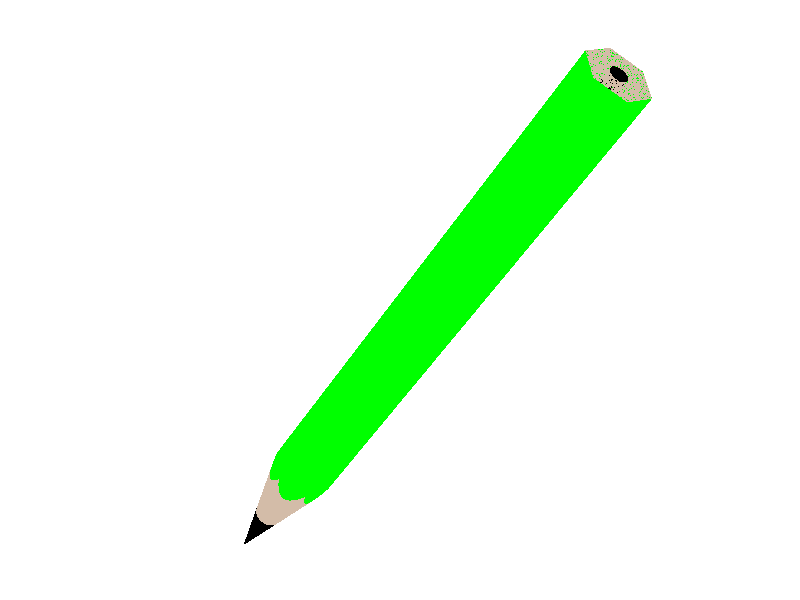 #include "shapes.inc"
#include "colors.inc"

camera{
  location <0,30,-40>
  look_at <0,2,0>
  angle 30
}

light_source{ <15,0,-15> color White}
light_source{ <0,15,0> color White}
light_source{ <-8,15,0> color White} 
#declare y1 = 13;
difference{
	union{
		intersection{
			object{Cube scale<2.0, y1, 1.0> }
			object{Cube scale<2.0, y1, 1.0> rotate y*60}
			object{Cube scale<2.0, y1, 1.0> rotate y*120}
			pigment{color Green}
		}
		union{
			intersection{
				object{Cube scale<2.0, y1+0.001, 1.0> }
				object{Cube scale<2.0, y1+0.001, 1.0> rotate y*60}
				object{Cube scale<2.0, y1+0.001, 1.0> rotate y*120}
				
				pigment{color MediumWood}
			}
			cylinder{<0, 0, 0>,<0, -y1-0.02,0>,0.3 }
			translate<0,-0.001,0>
		}
	}
	difference{
		cylinder{<0,y1-7.0,0>,<0,y1+0.001,0>,1.5}
		union{
			cone{<0,y1-7,0>,1.5,<0,y1+0.001,0>,0 pigment{color MediumWood}}
			cone{<0,y1-(7/3),0>,1.355/3+0.05,<0,y1+0.001,0>,0 pigment{color Black}}
		}
	}
	rotate z*150
	rotate y*20
}
background{color White}